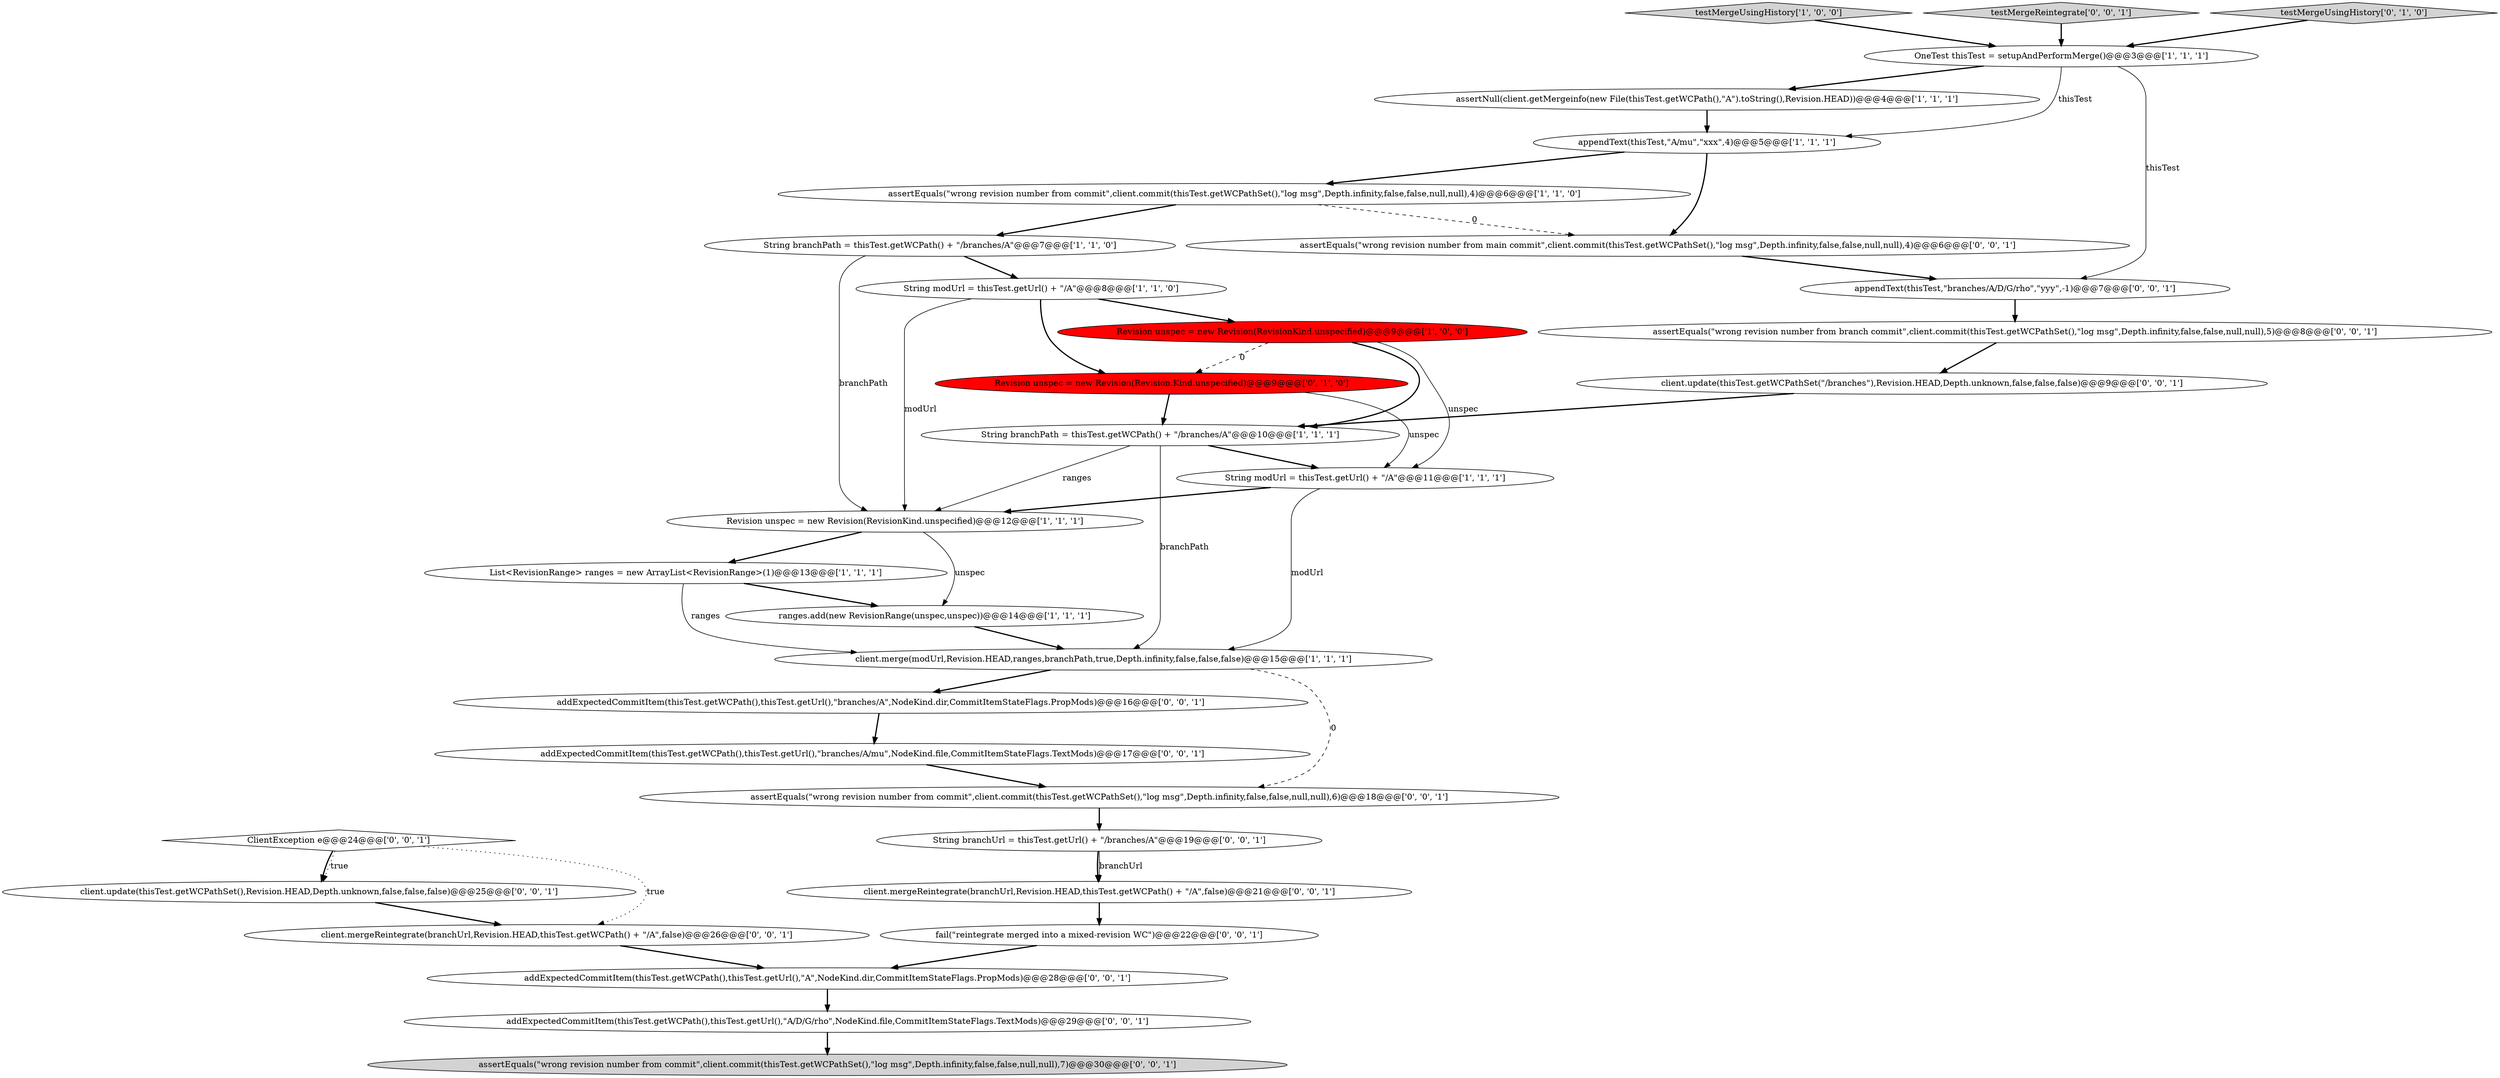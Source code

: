 digraph {
6 [style = filled, label = "List<RevisionRange> ranges = new ArrayList<RevisionRange>(1)@@@13@@@['1', '1', '1']", fillcolor = white, shape = ellipse image = "AAA0AAABBB1BBB"];
18 [style = filled, label = "client.mergeReintegrate(branchUrl,Revision.HEAD,thisTest.getWCPath() + \"/A\",false)@@@21@@@['0', '0', '1']", fillcolor = white, shape = ellipse image = "AAA0AAABBB3BBB"];
22 [style = filled, label = "addExpectedCommitItem(thisTest.getWCPath(),thisTest.getUrl(),\"branches/A\",NodeKind.dir,CommitItemStateFlags.PropMods)@@@16@@@['0', '0', '1']", fillcolor = white, shape = ellipse image = "AAA0AAABBB3BBB"];
11 [style = filled, label = "String branchPath = thisTest.getWCPath() + \"/branches/A\"@@@10@@@['1', '1', '1']", fillcolor = white, shape = ellipse image = "AAA0AAABBB1BBB"];
4 [style = filled, label = "Revision unspec = new Revision(RevisionKind.unspecified)@@@12@@@['1', '1', '1']", fillcolor = white, shape = ellipse image = "AAA0AAABBB1BBB"];
27 [style = filled, label = "addExpectedCommitItem(thisTest.getWCPath(),thisTest.getUrl(),\"A\",NodeKind.dir,CommitItemStateFlags.PropMods)@@@28@@@['0', '0', '1']", fillcolor = white, shape = ellipse image = "AAA0AAABBB3BBB"];
10 [style = filled, label = "client.merge(modUrl,Revision.HEAD,ranges,branchPath,true,Depth.infinity,false,false,false)@@@15@@@['1', '1', '1']", fillcolor = white, shape = ellipse image = "AAA0AAABBB1BBB"];
12 [style = filled, label = "ranges.add(new RevisionRange(unspec,unspec))@@@14@@@['1', '1', '1']", fillcolor = white, shape = ellipse image = "AAA0AAABBB1BBB"];
25 [style = filled, label = "addExpectedCommitItem(thisTest.getWCPath(),thisTest.getUrl(),\"branches/A/mu\",NodeKind.file,CommitItemStateFlags.TextMods)@@@17@@@['0', '0', '1']", fillcolor = white, shape = ellipse image = "AAA0AAABBB3BBB"];
21 [style = filled, label = "addExpectedCommitItem(thisTest.getWCPath(),thisTest.getUrl(),\"A/D/G/rho\",NodeKind.file,CommitItemStateFlags.TextMods)@@@29@@@['0', '0', '1']", fillcolor = white, shape = ellipse image = "AAA0AAABBB3BBB"];
26 [style = filled, label = "fail(\"reintegrate merged into a mixed-revision WC\")@@@22@@@['0', '0', '1']", fillcolor = white, shape = ellipse image = "AAA0AAABBB3BBB"];
15 [style = filled, label = "Revision unspec = new Revision(Revision.Kind.unspecified)@@@9@@@['0', '1', '0']", fillcolor = red, shape = ellipse image = "AAA1AAABBB2BBB"];
1 [style = filled, label = "testMergeUsingHistory['1', '0', '0']", fillcolor = lightgray, shape = diamond image = "AAA0AAABBB1BBB"];
32 [style = filled, label = "client.update(thisTest.getWCPathSet(),Revision.HEAD,Depth.unknown,false,false,false)@@@25@@@['0', '0', '1']", fillcolor = white, shape = ellipse image = "AAA0AAABBB3BBB"];
30 [style = filled, label = "ClientException e@@@24@@@['0', '0', '1']", fillcolor = white, shape = diamond image = "AAA0AAABBB3BBB"];
20 [style = filled, label = "String branchUrl = thisTest.getUrl() + \"/branches/A\"@@@19@@@['0', '0', '1']", fillcolor = white, shape = ellipse image = "AAA0AAABBB3BBB"];
2 [style = filled, label = "assertNull(client.getMergeinfo(new File(thisTest.getWCPath(),\"A\").toString(),Revision.HEAD))@@@4@@@['1', '1', '1']", fillcolor = white, shape = ellipse image = "AAA0AAABBB1BBB"];
31 [style = filled, label = "testMergeReintegrate['0', '0', '1']", fillcolor = lightgray, shape = diamond image = "AAA0AAABBB3BBB"];
5 [style = filled, label = "assertEquals(\"wrong revision number from commit\",client.commit(thisTest.getWCPathSet(),\"log msg\",Depth.infinity,false,false,null,null),4)@@@6@@@['1', '1', '0']", fillcolor = white, shape = ellipse image = "AAA0AAABBB1BBB"];
3 [style = filled, label = "appendText(thisTest,\"A/mu\",\"xxx\",4)@@@5@@@['1', '1', '1']", fillcolor = white, shape = ellipse image = "AAA0AAABBB1BBB"];
13 [style = filled, label = "Revision unspec = new Revision(RevisionKind.unspecified)@@@9@@@['1', '0', '0']", fillcolor = red, shape = ellipse image = "AAA1AAABBB1BBB"];
17 [style = filled, label = "client.mergeReintegrate(branchUrl,Revision.HEAD,thisTest.getWCPath() + \"/A\",false)@@@26@@@['0', '0', '1']", fillcolor = white, shape = ellipse image = "AAA0AAABBB3BBB"];
19 [style = filled, label = "assertEquals(\"wrong revision number from commit\",client.commit(thisTest.getWCPathSet(),\"log msg\",Depth.infinity,false,false,null,null),6)@@@18@@@['0', '0', '1']", fillcolor = white, shape = ellipse image = "AAA0AAABBB3BBB"];
16 [style = filled, label = "appendText(thisTest,\"branches/A/D/G/rho\",\"yyy\",-1)@@@7@@@['0', '0', '1']", fillcolor = white, shape = ellipse image = "AAA0AAABBB3BBB"];
28 [style = filled, label = "assertEquals(\"wrong revision number from commit\",client.commit(thisTest.getWCPathSet(),\"log msg\",Depth.infinity,false,false,null,null),7)@@@30@@@['0', '0', '1']", fillcolor = lightgray, shape = ellipse image = "AAA0AAABBB3BBB"];
14 [style = filled, label = "testMergeUsingHistory['0', '1', '0']", fillcolor = lightgray, shape = diamond image = "AAA0AAABBB2BBB"];
29 [style = filled, label = "client.update(thisTest.getWCPathSet(\"/branches\"),Revision.HEAD,Depth.unknown,false,false,false)@@@9@@@['0', '0', '1']", fillcolor = white, shape = ellipse image = "AAA0AAABBB3BBB"];
23 [style = filled, label = "assertEquals(\"wrong revision number from branch commit\",client.commit(thisTest.getWCPathSet(),\"log msg\",Depth.infinity,false,false,null,null),5)@@@8@@@['0', '0', '1']", fillcolor = white, shape = ellipse image = "AAA0AAABBB3BBB"];
7 [style = filled, label = "String branchPath = thisTest.getWCPath() + \"/branches/A\"@@@7@@@['1', '1', '0']", fillcolor = white, shape = ellipse image = "AAA0AAABBB1BBB"];
0 [style = filled, label = "String modUrl = thisTest.getUrl() + \"/A\"@@@11@@@['1', '1', '1']", fillcolor = white, shape = ellipse image = "AAA0AAABBB1BBB"];
9 [style = filled, label = "String modUrl = thisTest.getUrl() + \"/A\"@@@8@@@['1', '1', '0']", fillcolor = white, shape = ellipse image = "AAA0AAABBB1BBB"];
8 [style = filled, label = "OneTest thisTest = setupAndPerformMerge()@@@3@@@['1', '1', '1']", fillcolor = white, shape = ellipse image = "AAA0AAABBB1BBB"];
24 [style = filled, label = "assertEquals(\"wrong revision number from main commit\",client.commit(thisTest.getWCPathSet(),\"log msg\",Depth.infinity,false,false,null,null),4)@@@6@@@['0', '0', '1']", fillcolor = white, shape = ellipse image = "AAA0AAABBB3BBB"];
10->22 [style = bold, label=""];
22->25 [style = bold, label=""];
8->3 [style = solid, label="thisTest"];
1->8 [style = bold, label=""];
15->0 [style = solid, label="unspec"];
3->24 [style = bold, label=""];
4->6 [style = bold, label=""];
4->12 [style = solid, label="unspec"];
10->19 [style = dashed, label="0"];
19->20 [style = bold, label=""];
2->3 [style = bold, label=""];
9->4 [style = solid, label="modUrl"];
0->10 [style = solid, label="modUrl"];
18->26 [style = bold, label=""];
5->24 [style = dashed, label="0"];
30->32 [style = bold, label=""];
7->4 [style = solid, label="branchPath"];
16->23 [style = bold, label=""];
13->11 [style = bold, label=""];
13->15 [style = dashed, label="0"];
21->28 [style = bold, label=""];
23->29 [style = bold, label=""];
7->9 [style = bold, label=""];
20->18 [style = bold, label=""];
24->16 [style = bold, label=""];
6->10 [style = solid, label="ranges"];
26->27 [style = bold, label=""];
20->18 [style = solid, label="branchUrl"];
3->5 [style = bold, label=""];
11->0 [style = bold, label=""];
12->10 [style = bold, label=""];
11->4 [style = solid, label="ranges"];
15->11 [style = bold, label=""];
8->2 [style = bold, label=""];
0->4 [style = bold, label=""];
9->15 [style = bold, label=""];
25->19 [style = bold, label=""];
30->32 [style = dotted, label="true"];
13->0 [style = solid, label="unspec"];
5->7 [style = bold, label=""];
8->16 [style = solid, label="thisTest"];
11->10 [style = solid, label="branchPath"];
14->8 [style = bold, label=""];
30->17 [style = dotted, label="true"];
17->27 [style = bold, label=""];
27->21 [style = bold, label=""];
31->8 [style = bold, label=""];
32->17 [style = bold, label=""];
29->11 [style = bold, label=""];
9->13 [style = bold, label=""];
6->12 [style = bold, label=""];
}
